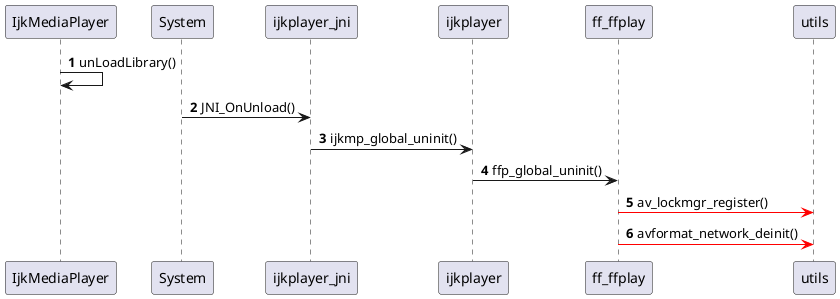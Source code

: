 @startuml
autonumber

IjkMediaPlayer -> IjkMediaPlayer:unLoadLibrary()

System -> ijkplayer_jni:JNI_OnUnload()

ijkplayer_jni -> ijkplayer:ijkmp_global_uninit()

ijkplayer -> ff_ffplay:ffp_global_uninit()

ff_ffplay [#red]-> utils:av_lockmgr_register()

ff_ffplay [#red]-> utils:avformat_network_deinit()

@enduml